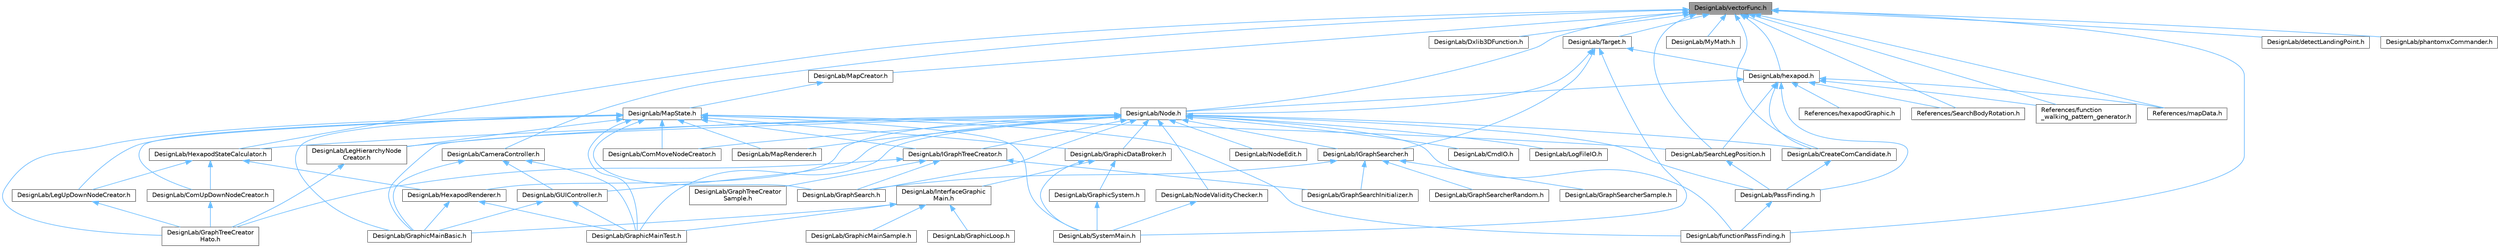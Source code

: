 digraph "DesignLab/vectorFunc.h"
{
 // LATEX_PDF_SIZE
  bgcolor="transparent";
  edge [fontname=Helvetica,fontsize=10,labelfontname=Helvetica,labelfontsize=10];
  node [fontname=Helvetica,fontsize=10,shape=box,height=0.2,width=0.4];
  Node1 [id="Node000001",label="DesignLab/vectorFunc.h",height=0.2,width=0.4,color="gray40", fillcolor="grey60", style="filled", fontcolor="black",tooltip=" "];
  Node1 -> Node2 [id="edge1_Node000001_Node000002",dir="back",color="steelblue1",style="solid",tooltip=" "];
  Node2 [id="Node000002",label="DesignLab/CameraController.h",height=0.2,width=0.4,color="grey40", fillcolor="white", style="filled",URL="$_camera_controller_8h.html",tooltip="画像表示処理においてカメラを制御するクラス．"];
  Node2 -> Node3 [id="edge2_Node000002_Node000003",dir="back",color="steelblue1",style="solid",tooltip=" "];
  Node3 [id="Node000003",label="DesignLab/GUIController.h",height=0.2,width=0.4,color="grey40", fillcolor="white", style="filled",URL="$_g_u_i_controller_8h_source.html",tooltip=" "];
  Node3 -> Node4 [id="edge3_Node000003_Node000004",dir="back",color="steelblue1",style="solid",tooltip=" "];
  Node4 [id="Node000004",label="DesignLab/GraphicMainBasic.h",height=0.2,width=0.4,color="grey40", fillcolor="white", style="filled",URL="$_graphic_main_basic_8h.html",tooltip="基本的な描画クラスの実装．"];
  Node3 -> Node5 [id="edge4_Node000003_Node000005",dir="back",color="steelblue1",style="solid",tooltip=" "];
  Node5 [id="Node000005",label="DesignLab/GraphicMainTest.h",height=0.2,width=0.4,color="grey40", fillcolor="white", style="filled",URL="$_graphic_main_test_8h_source.html",tooltip=" "];
  Node2 -> Node4 [id="edge5_Node000002_Node000004",dir="back",color="steelblue1",style="solid",tooltip=" "];
  Node2 -> Node5 [id="edge6_Node000002_Node000005",dir="back",color="steelblue1",style="solid",tooltip=" "];
  Node1 -> Node6 [id="edge7_Node000001_Node000006",dir="back",color="steelblue1",style="solid",tooltip=" "];
  Node6 [id="Node000006",label="DesignLab/CreateComCandidate.h",height=0.2,width=0.4,color="grey40", fillcolor="white", style="filled",URL="$_create_com_candidate_8h_source.html",tooltip=" "];
  Node6 -> Node7 [id="edge8_Node000006_Node000007",dir="back",color="steelblue1",style="solid",tooltip=" "];
  Node7 [id="Node000007",label="DesignLab/PassFinding.h",height=0.2,width=0.4,color="grey40", fillcolor="white", style="filled",URL="$_pass_finding_8h_source.html",tooltip=" "];
  Node7 -> Node8 [id="edge9_Node000007_Node000008",dir="back",color="steelblue1",style="solid",tooltip=" "];
  Node8 [id="Node000008",label="DesignLab/functionPassFinding.h",height=0.2,width=0.4,color="grey40", fillcolor="white", style="filled",URL="$function_pass_finding_8h_source.html",tooltip=" "];
  Node1 -> Node9 [id="edge10_Node000001_Node000009",dir="back",color="steelblue1",style="solid",tooltip=" "];
  Node9 [id="Node000009",label="DesignLab/Dxlib3DFunction.h",height=0.2,width=0.4,color="grey40", fillcolor="white", style="filled",URL="$_dxlib3_d_function_8h.html",tooltip="Dxlibの3D表示を行う処理を書き直した関数をまとめたもの．"];
  Node1 -> Node10 [id="edge11_Node000001_Node000010",dir="back",color="steelblue1",style="solid",tooltip=" "];
  Node10 [id="Node000010",label="DesignLab/HexapodStateCalculator.h",height=0.2,width=0.4,color="grey40", fillcolor="white", style="filled",URL="$_hexapod_state_calculator_8h_source.html",tooltip=" "];
  Node10 -> Node11 [id="edge12_Node000010_Node000011",dir="back",color="steelblue1",style="solid",tooltip=" "];
  Node11 [id="Node000011",label="DesignLab/ComUpDownNodeCreator.h",height=0.2,width=0.4,color="grey40", fillcolor="white", style="filled",URL="$_com_up_down_node_creator_8h_source.html",tooltip=" "];
  Node11 -> Node12 [id="edge13_Node000011_Node000012",dir="back",color="steelblue1",style="solid",tooltip=" "];
  Node12 [id="Node000012",label="DesignLab/GraphTreeCreator\lHato.h",height=0.2,width=0.4,color="grey40", fillcolor="white", style="filled",URL="$_graph_tree_creator_hato_8h_source.html",tooltip=" "];
  Node10 -> Node13 [id="edge14_Node000010_Node000013",dir="back",color="steelblue1",style="solid",tooltip=" "];
  Node13 [id="Node000013",label="DesignLab/HexapodRenderer.h",height=0.2,width=0.4,color="grey40", fillcolor="white", style="filled",URL="$_hexapod_renderer_8h.html",tooltip="ロボットの描画を行うクラスの実装．"];
  Node13 -> Node4 [id="edge15_Node000013_Node000004",dir="back",color="steelblue1",style="solid",tooltip=" "];
  Node13 -> Node5 [id="edge16_Node000013_Node000005",dir="back",color="steelblue1",style="solid",tooltip=" "];
  Node10 -> Node14 [id="edge17_Node000010_Node000014",dir="back",color="steelblue1",style="solid",tooltip=" "];
  Node14 [id="Node000014",label="DesignLab/LegUpDownNodeCreator.h",height=0.2,width=0.4,color="grey40", fillcolor="white", style="filled",URL="$_leg_up_down_node_creator_8h_source.html",tooltip=" "];
  Node14 -> Node12 [id="edge18_Node000014_Node000012",dir="back",color="steelblue1",style="solid",tooltip=" "];
  Node1 -> Node15 [id="edge19_Node000001_Node000015",dir="back",color="steelblue1",style="solid",tooltip=" "];
  Node15 [id="Node000015",label="DesignLab/MapCreator.h",height=0.2,width=0.4,color="grey40", fillcolor="white", style="filled",URL="$_map_creator_8h.html",tooltip="マップ生成クラスの実装．マップ生成のモードを指定する列挙体の実装．"];
  Node15 -> Node16 [id="edge20_Node000015_Node000016",dir="back",color="steelblue1",style="solid",tooltip=" "];
  Node16 [id="Node000016",label="DesignLab/MapState.h",height=0.2,width=0.4,color="grey40", fillcolor="white", style="filled",URL="$_map_state_8h.html",tooltip="マップを表すクラスの実装．"];
  Node16 -> Node17 [id="edge21_Node000016_Node000017",dir="back",color="steelblue1",style="solid",tooltip=" "];
  Node17 [id="Node000017",label="DesignLab/ComMoveNodeCreator.h",height=0.2,width=0.4,color="grey40", fillcolor="white", style="filled",URL="$_com_move_node_creator_8h_source.html",tooltip=" "];
  Node16 -> Node11 [id="edge22_Node000016_Node000011",dir="back",color="steelblue1",style="solid",tooltip=" "];
  Node16 -> Node18 [id="edge23_Node000016_Node000018",dir="back",color="steelblue1",style="solid",tooltip=" "];
  Node18 [id="Node000018",label="DesignLab/GraphSearch.h",height=0.2,width=0.4,color="grey40", fillcolor="white", style="filled",URL="$_graph_search_8h_source.html",tooltip=" "];
  Node16 -> Node12 [id="edge24_Node000016_Node000012",dir="back",color="steelblue1",style="solid",tooltip=" "];
  Node16 -> Node19 [id="edge25_Node000016_Node000019",dir="back",color="steelblue1",style="solid",tooltip=" "];
  Node19 [id="Node000019",label="DesignLab/GraphicDataBroker.h",height=0.2,width=0.4,color="grey40", fillcolor="white", style="filled",URL="$_graphic_data_broker_8h.html",tooltip="GraphicDataBrokerクラスの実装を行っている．"];
  Node19 -> Node20 [id="edge26_Node000019_Node000020",dir="back",color="steelblue1",style="solid",tooltip=" "];
  Node20 [id="Node000020",label="DesignLab/GraphicSystem.h",height=0.2,width=0.4,color="grey40", fillcolor="white", style="filled",URL="$_graphic_system_8h.html",tooltip="Dxlibの処理を行ってくれるGraphicSystemクラスを実装している．"];
  Node20 -> Node21 [id="edge27_Node000020_Node000021",dir="back",color="steelblue1",style="solid",tooltip=" "];
  Node21 [id="Node000021",label="DesignLab/SystemMain.h",height=0.2,width=0.4,color="grey40", fillcolor="white", style="filled",URL="$_system_main_8h.html",tooltip="このプログラムの処理をまとめたもの．処理の内容を大きく変えたい場合はint main()から，全く別のクラスを呼べばよい．"];
  Node19 -> Node22 [id="edge28_Node000019_Node000022",dir="back",color="steelblue1",style="solid",tooltip=" "];
  Node22 [id="Node000022",label="DesignLab/InterfaceGraphic\lMain.h",height=0.2,width=0.4,color="grey40", fillcolor="white", style="filled",URL="$_interface_graphic_main_8h.html",tooltip="IGraphicMainクラスの宣言．IGraphicMainはインターフェイスであるので実態が作れない．"];
  Node22 -> Node23 [id="edge29_Node000022_Node000023",dir="back",color="steelblue1",style="solid",tooltip=" "];
  Node23 [id="Node000023",label="DesignLab/GraphicLoop.h",height=0.2,width=0.4,color="grey40", fillcolor="white", style="filled",URL="$_graphic_loop_8h.html",tooltip="GraphicLoopクラスの実装を行っている．"];
  Node22 -> Node4 [id="edge30_Node000022_Node000004",dir="back",color="steelblue1",style="solid",tooltip=" "];
  Node22 -> Node24 [id="edge31_Node000022_Node000024",dir="back",color="steelblue1",style="solid",tooltip=" "];
  Node24 [id="Node000024",label="DesignLab/GraphicMainSample.h",height=0.2,width=0.4,color="grey40", fillcolor="white", style="filled",URL="$_graphic_main_sample_8h.html",tooltip="IGraphicMainの使い方解説"];
  Node22 -> Node5 [id="edge32_Node000022_Node000005",dir="back",color="steelblue1",style="solid",tooltip=" "];
  Node19 -> Node21 [id="edge33_Node000019_Node000021",dir="back",color="steelblue1",style="solid",tooltip=" "];
  Node16 -> Node4 [id="edge34_Node000016_Node000004",dir="back",color="steelblue1",style="solid",tooltip=" "];
  Node16 -> Node5 [id="edge35_Node000016_Node000005",dir="back",color="steelblue1",style="solid",tooltip=" "];
  Node16 -> Node25 [id="edge36_Node000016_Node000025",dir="back",color="steelblue1",style="solid",tooltip=" "];
  Node25 [id="Node000025",label="DesignLab/IGraphTreeCreator.h",height=0.2,width=0.4,color="grey40", fillcolor="white", style="filled",URL="$_i_graph_tree_creator_8h_source.html",tooltip=" "];
  Node25 -> Node18 [id="edge37_Node000025_Node000018",dir="back",color="steelblue1",style="solid",tooltip=" "];
  Node25 -> Node26 [id="edge38_Node000025_Node000026",dir="back",color="steelblue1",style="solid",tooltip=" "];
  Node26 [id="Node000026",label="DesignLab/GraphSearchInitializer.h",height=0.2,width=0.4,color="grey40", fillcolor="white", style="filled",URL="$_graph_search_initializer_8h_source.html",tooltip=" "];
  Node25 -> Node12 [id="edge39_Node000025_Node000012",dir="back",color="steelblue1",style="solid",tooltip=" "];
  Node25 -> Node27 [id="edge40_Node000025_Node000027",dir="back",color="steelblue1",style="solid",tooltip=" "];
  Node27 [id="Node000027",label="DesignLab/GraphTreeCreator\lSample.h",height=0.2,width=0.4,color="grey40", fillcolor="white", style="filled",URL="$_graph_tree_creator_sample_8h_source.html",tooltip=" "];
  Node16 -> Node28 [id="edge41_Node000016_Node000028",dir="back",color="steelblue1",style="solid",tooltip=" "];
  Node28 [id="Node000028",label="DesignLab/LegHierarchyNode\lCreator.h",height=0.2,width=0.4,color="grey40", fillcolor="white", style="filled",URL="$_leg_hierarchy_node_creator_8h_source.html",tooltip=" "];
  Node28 -> Node12 [id="edge42_Node000028_Node000012",dir="back",color="steelblue1",style="solid",tooltip=" "];
  Node16 -> Node14 [id="edge43_Node000016_Node000014",dir="back",color="steelblue1",style="solid",tooltip=" "];
  Node16 -> Node29 [id="edge44_Node000016_Node000029",dir="back",color="steelblue1",style="solid",tooltip=" "];
  Node29 [id="Node000029",label="DesignLab/MapRenderer.h",height=0.2,width=0.4,color="grey40", fillcolor="white", style="filled",URL="$_map_renderer_8h_source.html",tooltip=" "];
  Node16 -> Node30 [id="edge45_Node000016_Node000030",dir="back",color="steelblue1",style="solid",tooltip=" "];
  Node30 [id="Node000030",label="DesignLab/SearchLegPosition.h",height=0.2,width=0.4,color="grey40", fillcolor="white", style="filled",URL="$_search_leg_position_8h_source.html",tooltip=" "];
  Node30 -> Node7 [id="edge46_Node000030_Node000007",dir="back",color="steelblue1",style="solid",tooltip=" "];
  Node16 -> Node21 [id="edge47_Node000016_Node000021",dir="back",color="steelblue1",style="solid",tooltip=" "];
  Node16 -> Node8 [id="edge48_Node000016_Node000008",dir="back",color="steelblue1",style="solid",tooltip=" "];
  Node1 -> Node31 [id="edge49_Node000001_Node000031",dir="back",color="steelblue1",style="solid",tooltip=" "];
  Node31 [id="Node000031",label="DesignLab/MyMath.h",height=0.2,width=0.4,color="grey40", fillcolor="white", style="filled",URL="$_my_math_8h_source.html",tooltip=" "];
  Node1 -> Node32 [id="edge50_Node000001_Node000032",dir="back",color="steelblue1",style="solid",tooltip=" "];
  Node32 [id="Node000032",label="DesignLab/Node.h",height=0.2,width=0.4,color="grey40", fillcolor="white", style="filled",URL="$_node_8h_source.html",tooltip=" "];
  Node32 -> Node33 [id="edge51_Node000032_Node000033",dir="back",color="steelblue1",style="solid",tooltip=" "];
  Node33 [id="Node000033",label="DesignLab/CmdIO.h",height=0.2,width=0.4,color="grey40", fillcolor="white", style="filled",URL="$_cmd_i_o_8h_source.html",tooltip=" "];
  Node32 -> Node17 [id="edge52_Node000032_Node000017",dir="back",color="steelblue1",style="solid",tooltip=" "];
  Node32 -> Node6 [id="edge53_Node000032_Node000006",dir="back",color="steelblue1",style="solid",tooltip=" "];
  Node32 -> Node3 [id="edge54_Node000032_Node000003",dir="back",color="steelblue1",style="solid",tooltip=" "];
  Node32 -> Node18 [id="edge55_Node000032_Node000018",dir="back",color="steelblue1",style="solid",tooltip=" "];
  Node32 -> Node19 [id="edge56_Node000032_Node000019",dir="back",color="steelblue1",style="solid",tooltip=" "];
  Node32 -> Node4 [id="edge57_Node000032_Node000004",dir="back",color="steelblue1",style="solid",tooltip=" "];
  Node32 -> Node5 [id="edge58_Node000032_Node000005",dir="back",color="steelblue1",style="solid",tooltip=" "];
  Node32 -> Node13 [id="edge59_Node000032_Node000013",dir="back",color="steelblue1",style="solid",tooltip=" "];
  Node32 -> Node10 [id="edge60_Node000032_Node000010",dir="back",color="steelblue1",style="solid",tooltip=" "];
  Node32 -> Node34 [id="edge61_Node000032_Node000034",dir="back",color="steelblue1",style="solid",tooltip=" "];
  Node34 [id="Node000034",label="DesignLab/IGraphSearcher.h",height=0.2,width=0.4,color="grey40", fillcolor="white", style="filled",URL="$_i_graph_searcher_8h_source.html",tooltip=" "];
  Node34 -> Node18 [id="edge62_Node000034_Node000018",dir="back",color="steelblue1",style="solid",tooltip=" "];
  Node34 -> Node26 [id="edge63_Node000034_Node000026",dir="back",color="steelblue1",style="solid",tooltip=" "];
  Node34 -> Node35 [id="edge64_Node000034_Node000035",dir="back",color="steelblue1",style="solid",tooltip=" "];
  Node35 [id="Node000035",label="DesignLab/GraphSearcherRandom.h",height=0.2,width=0.4,color="grey40", fillcolor="white", style="filled",URL="$_graph_searcher_random_8h_source.html",tooltip=" "];
  Node34 -> Node36 [id="edge65_Node000034_Node000036",dir="back",color="steelblue1",style="solid",tooltip=" "];
  Node36 [id="Node000036",label="DesignLab/GraphSearcherSample.h",height=0.2,width=0.4,color="grey40", fillcolor="white", style="filled",URL="$_graph_searcher_sample_8h_source.html",tooltip=" "];
  Node32 -> Node25 [id="edge66_Node000032_Node000025",dir="back",color="steelblue1",style="solid",tooltip=" "];
  Node32 -> Node28 [id="edge67_Node000032_Node000028",dir="back",color="steelblue1",style="solid",tooltip=" "];
  Node32 -> Node37 [id="edge68_Node000032_Node000037",dir="back",color="steelblue1",style="solid",tooltip=" "];
  Node37 [id="Node000037",label="DesignLab/LogFileIO.h",height=0.2,width=0.4,color="grey40", fillcolor="white", style="filled",URL="$_log_file_i_o_8h_source.html",tooltip=" "];
  Node32 -> Node29 [id="edge69_Node000032_Node000029",dir="back",color="steelblue1",style="solid",tooltip=" "];
  Node32 -> Node38 [id="edge70_Node000032_Node000038",dir="back",color="steelblue1",style="solid",tooltip=" "];
  Node38 [id="Node000038",label="DesignLab/NodeEdit.h",height=0.2,width=0.4,color="grey40", fillcolor="white", style="filled",URL="$_node_edit_8h_source.html",tooltip=" "];
  Node32 -> Node39 [id="edge71_Node000032_Node000039",dir="back",color="steelblue1",style="solid",tooltip=" "];
  Node39 [id="Node000039",label="DesignLab/NodeValidityChecker.h",height=0.2,width=0.4,color="grey40", fillcolor="white", style="filled",URL="$_node_validity_checker_8h.html",tooltip="動作のループを感知するクラスの実装．"];
  Node39 -> Node21 [id="edge72_Node000039_Node000021",dir="back",color="steelblue1",style="solid",tooltip=" "];
  Node32 -> Node7 [id="edge73_Node000032_Node000007",dir="back",color="steelblue1",style="solid",tooltip=" "];
  Node32 -> Node8 [id="edge74_Node000032_Node000008",dir="back",color="steelblue1",style="solid",tooltip=" "];
  Node1 -> Node30 [id="edge75_Node000001_Node000030",dir="back",color="steelblue1",style="solid",tooltip=" "];
  Node1 -> Node40 [id="edge76_Node000001_Node000040",dir="back",color="steelblue1",style="solid",tooltip=" "];
  Node40 [id="Node000040",label="DesignLab/Target.h",height=0.2,width=0.4,color="grey40", fillcolor="white", style="filled",URL="$_target_8h_source.html",tooltip=" "];
  Node40 -> Node34 [id="edge77_Node000040_Node000034",dir="back",color="steelblue1",style="solid",tooltip=" "];
  Node40 -> Node32 [id="edge78_Node000040_Node000032",dir="back",color="steelblue1",style="solid",tooltip=" "];
  Node40 -> Node21 [id="edge79_Node000040_Node000021",dir="back",color="steelblue1",style="solid",tooltip=" "];
  Node40 -> Node41 [id="edge80_Node000040_Node000041",dir="back",color="steelblue1",style="solid",tooltip=" "];
  Node41 [id="Node000041",label="DesignLab/hexapod.h",height=0.2,width=0.4,color="grey40", fillcolor="white", style="filled",URL="$hexapod_8h_source.html",tooltip=" "];
  Node41 -> Node6 [id="edge81_Node000041_Node000006",dir="back",color="steelblue1",style="solid",tooltip=" "];
  Node41 -> Node32 [id="edge82_Node000041_Node000032",dir="back",color="steelblue1",style="solid",tooltip=" "];
  Node41 -> Node7 [id="edge83_Node000041_Node000007",dir="back",color="steelblue1",style="solid",tooltip=" "];
  Node41 -> Node30 [id="edge84_Node000041_Node000030",dir="back",color="steelblue1",style="solid",tooltip=" "];
  Node41 -> Node42 [id="edge85_Node000041_Node000042",dir="back",color="steelblue1",style="solid",tooltip=" "];
  Node42 [id="Node000042",label="References/SearchBodyRotation.h",height=0.2,width=0.4,color="grey40", fillcolor="white", style="filled",URL="$_search_body_rotation_8h_source.html",tooltip=" "];
  Node41 -> Node43 [id="edge86_Node000041_Node000043",dir="back",color="steelblue1",style="solid",tooltip=" "];
  Node43 [id="Node000043",label="References/function\l_walking_pattern_generator.h",height=0.2,width=0.4,color="grey40", fillcolor="white", style="filled",URL="$function__walking__pattern__generator_8h_source.html",tooltip=" "];
  Node41 -> Node44 [id="edge87_Node000041_Node000044",dir="back",color="steelblue1",style="solid",tooltip=" "];
  Node44 [id="Node000044",label="References/hexapodGraphic.h",height=0.2,width=0.4,color="grey40", fillcolor="white", style="filled",URL="$hexapod_graphic_8h_source.html",tooltip=" "];
  Node41 -> Node45 [id="edge88_Node000041_Node000045",dir="back",color="steelblue1",style="solid",tooltip=" "];
  Node45 [id="Node000045",label="References/mapData.h",height=0.2,width=0.4,color="grey40", fillcolor="white", style="filled",URL="$map_data_8h_source.html",tooltip=" "];
  Node1 -> Node46 [id="edge89_Node000001_Node000046",dir="back",color="steelblue1",style="solid",tooltip=" "];
  Node46 [id="Node000046",label="DesignLab/detectLandingPoint.h",height=0.2,width=0.4,color="grey40", fillcolor="white", style="filled",URL="$detect_landing_point_8h_source.html",tooltip=" "];
  Node1 -> Node8 [id="edge90_Node000001_Node000008",dir="back",color="steelblue1",style="solid",tooltip=" "];
  Node1 -> Node41 [id="edge91_Node000001_Node000041",dir="back",color="steelblue1",style="solid",tooltip=" "];
  Node1 -> Node47 [id="edge92_Node000001_Node000047",dir="back",color="steelblue1",style="solid",tooltip=" "];
  Node47 [id="Node000047",label="DesignLab/phantomxCommander.h",height=0.2,width=0.4,color="grey40", fillcolor="white", style="filled",URL="$phantomx_commander_8h_source.html",tooltip=" "];
  Node1 -> Node42 [id="edge93_Node000001_Node000042",dir="back",color="steelblue1",style="solid",tooltip=" "];
  Node1 -> Node43 [id="edge94_Node000001_Node000043",dir="back",color="steelblue1",style="solid",tooltip=" "];
  Node1 -> Node45 [id="edge95_Node000001_Node000045",dir="back",color="steelblue1",style="solid",tooltip=" "];
}
